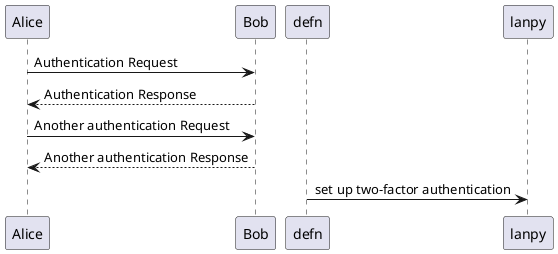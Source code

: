 @startuml
Alice -> Bob: Authentication Request
Bob --> Alice: Authentication Response

Alice -> Bob: Another authentication Request
Alice <-- Bob: Another authentication Response

defn -> lanpy: set up two-factor authentication
@enduml
